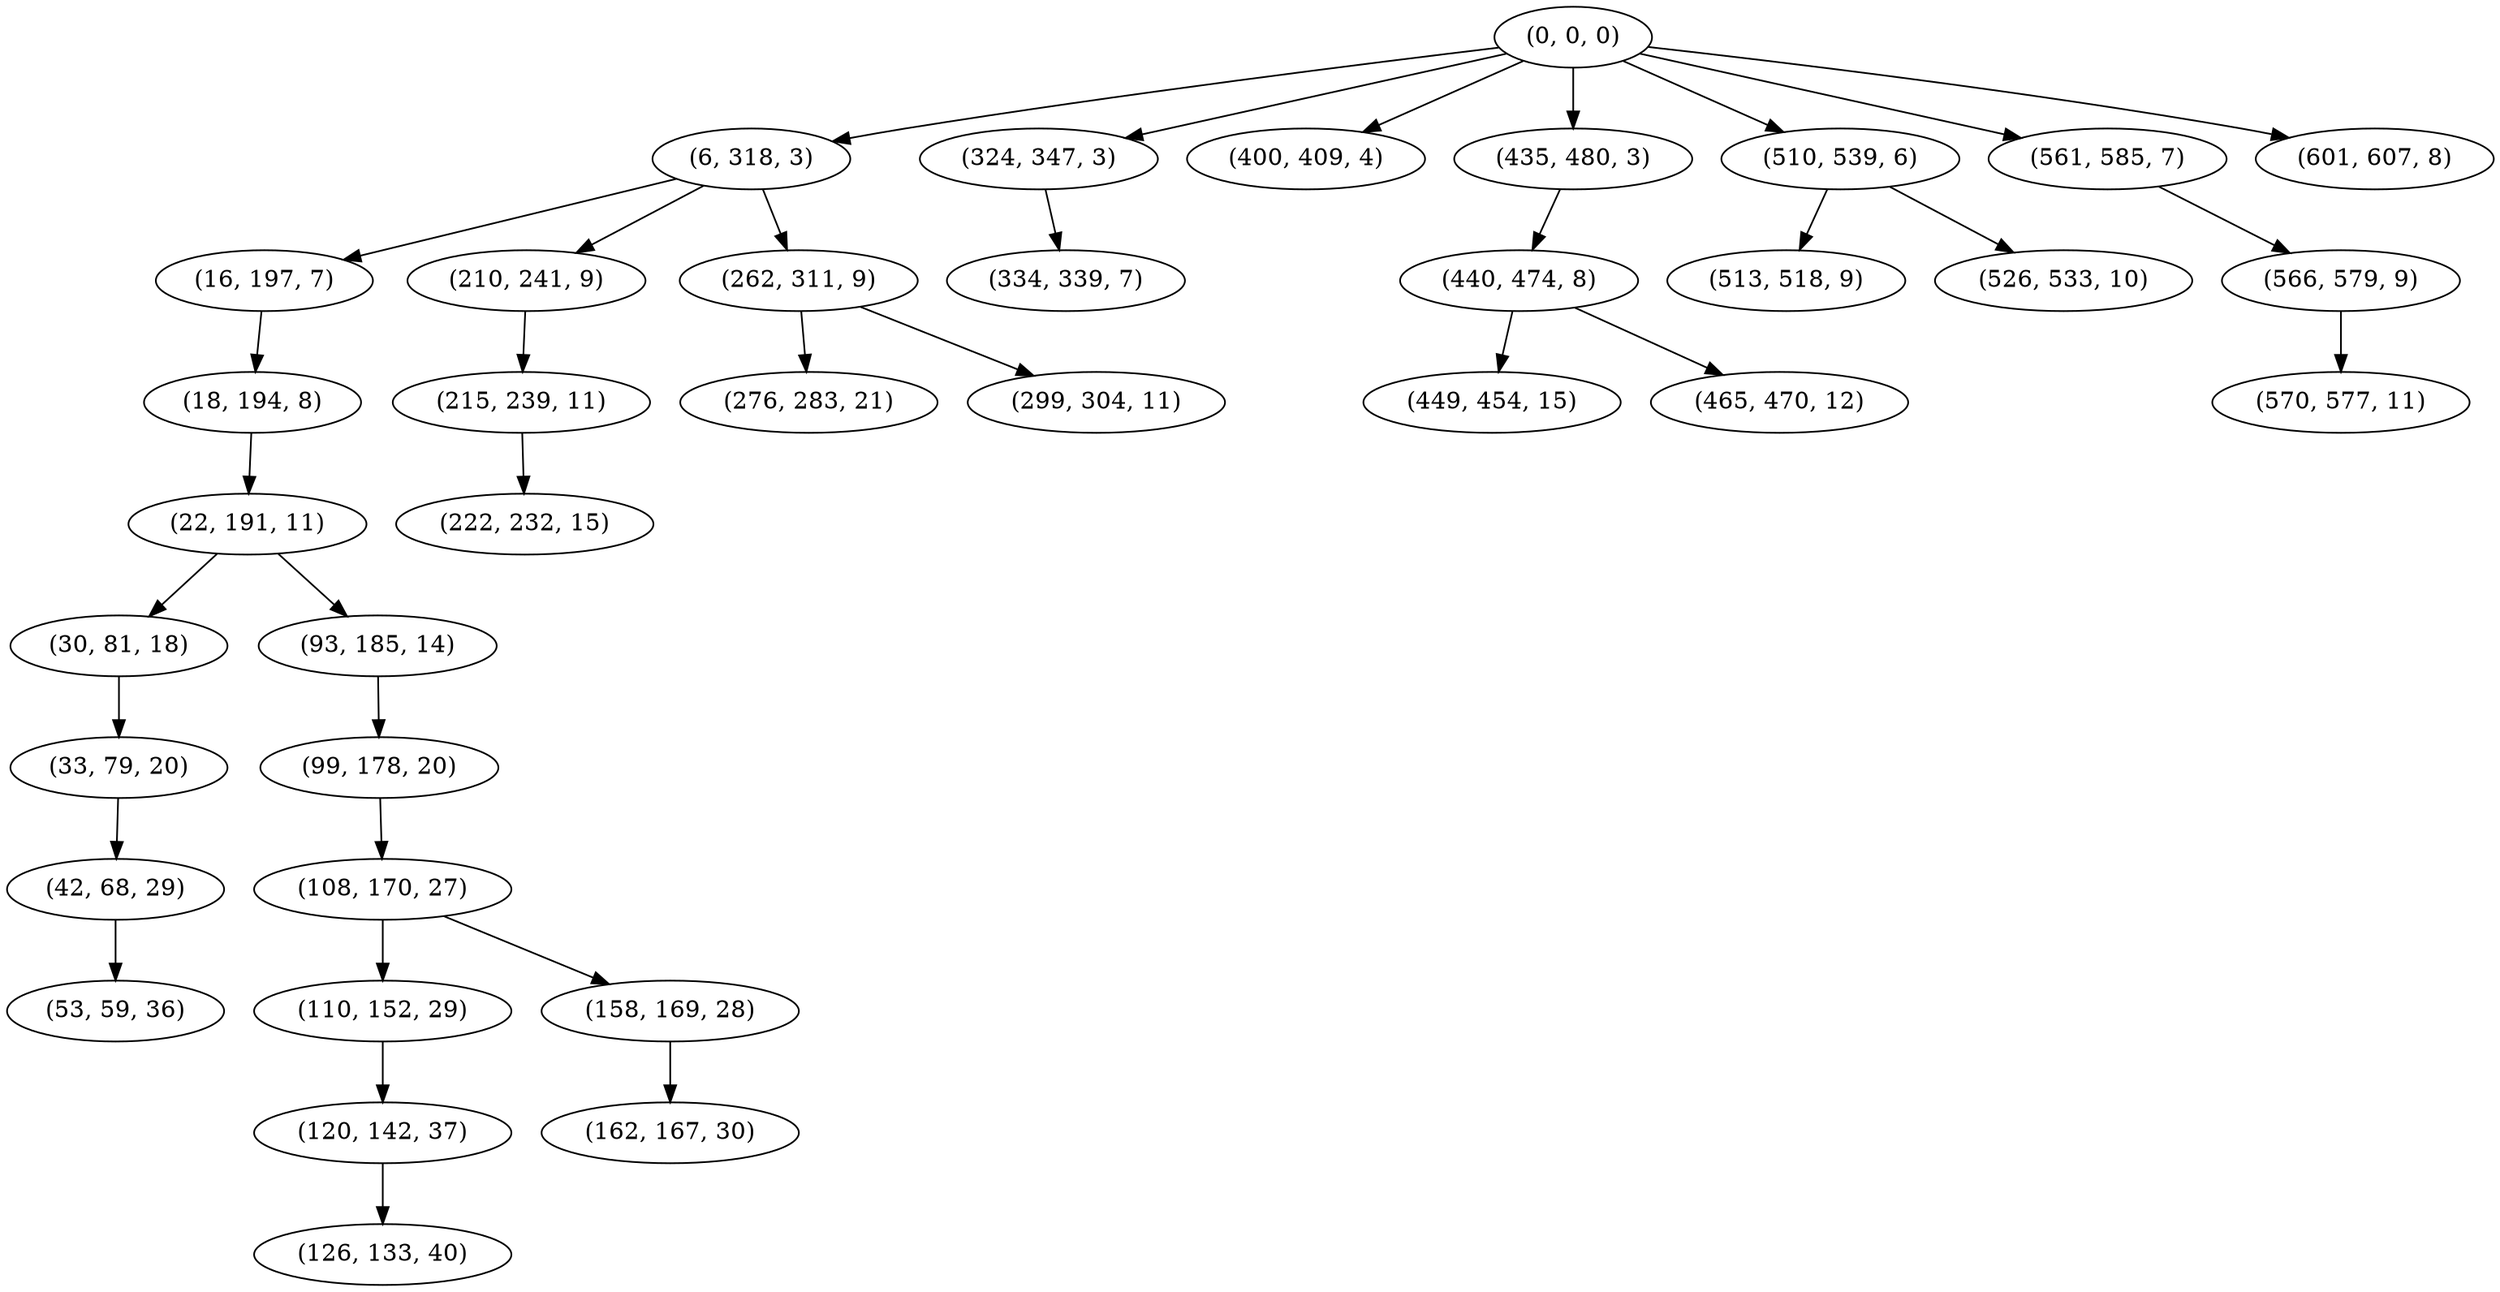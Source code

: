 digraph tree {
    "(0, 0, 0)";
    "(6, 318, 3)";
    "(16, 197, 7)";
    "(18, 194, 8)";
    "(22, 191, 11)";
    "(30, 81, 18)";
    "(33, 79, 20)";
    "(42, 68, 29)";
    "(53, 59, 36)";
    "(93, 185, 14)";
    "(99, 178, 20)";
    "(108, 170, 27)";
    "(110, 152, 29)";
    "(120, 142, 37)";
    "(126, 133, 40)";
    "(158, 169, 28)";
    "(162, 167, 30)";
    "(210, 241, 9)";
    "(215, 239, 11)";
    "(222, 232, 15)";
    "(262, 311, 9)";
    "(276, 283, 21)";
    "(299, 304, 11)";
    "(324, 347, 3)";
    "(334, 339, 7)";
    "(400, 409, 4)";
    "(435, 480, 3)";
    "(440, 474, 8)";
    "(449, 454, 15)";
    "(465, 470, 12)";
    "(510, 539, 6)";
    "(513, 518, 9)";
    "(526, 533, 10)";
    "(561, 585, 7)";
    "(566, 579, 9)";
    "(570, 577, 11)";
    "(601, 607, 8)";
    "(0, 0, 0)" -> "(6, 318, 3)";
    "(0, 0, 0)" -> "(324, 347, 3)";
    "(0, 0, 0)" -> "(400, 409, 4)";
    "(0, 0, 0)" -> "(435, 480, 3)";
    "(0, 0, 0)" -> "(510, 539, 6)";
    "(0, 0, 0)" -> "(561, 585, 7)";
    "(0, 0, 0)" -> "(601, 607, 8)";
    "(6, 318, 3)" -> "(16, 197, 7)";
    "(6, 318, 3)" -> "(210, 241, 9)";
    "(6, 318, 3)" -> "(262, 311, 9)";
    "(16, 197, 7)" -> "(18, 194, 8)";
    "(18, 194, 8)" -> "(22, 191, 11)";
    "(22, 191, 11)" -> "(30, 81, 18)";
    "(22, 191, 11)" -> "(93, 185, 14)";
    "(30, 81, 18)" -> "(33, 79, 20)";
    "(33, 79, 20)" -> "(42, 68, 29)";
    "(42, 68, 29)" -> "(53, 59, 36)";
    "(93, 185, 14)" -> "(99, 178, 20)";
    "(99, 178, 20)" -> "(108, 170, 27)";
    "(108, 170, 27)" -> "(110, 152, 29)";
    "(108, 170, 27)" -> "(158, 169, 28)";
    "(110, 152, 29)" -> "(120, 142, 37)";
    "(120, 142, 37)" -> "(126, 133, 40)";
    "(158, 169, 28)" -> "(162, 167, 30)";
    "(210, 241, 9)" -> "(215, 239, 11)";
    "(215, 239, 11)" -> "(222, 232, 15)";
    "(262, 311, 9)" -> "(276, 283, 21)";
    "(262, 311, 9)" -> "(299, 304, 11)";
    "(324, 347, 3)" -> "(334, 339, 7)";
    "(435, 480, 3)" -> "(440, 474, 8)";
    "(440, 474, 8)" -> "(449, 454, 15)";
    "(440, 474, 8)" -> "(465, 470, 12)";
    "(510, 539, 6)" -> "(513, 518, 9)";
    "(510, 539, 6)" -> "(526, 533, 10)";
    "(561, 585, 7)" -> "(566, 579, 9)";
    "(566, 579, 9)" -> "(570, 577, 11)";
}
